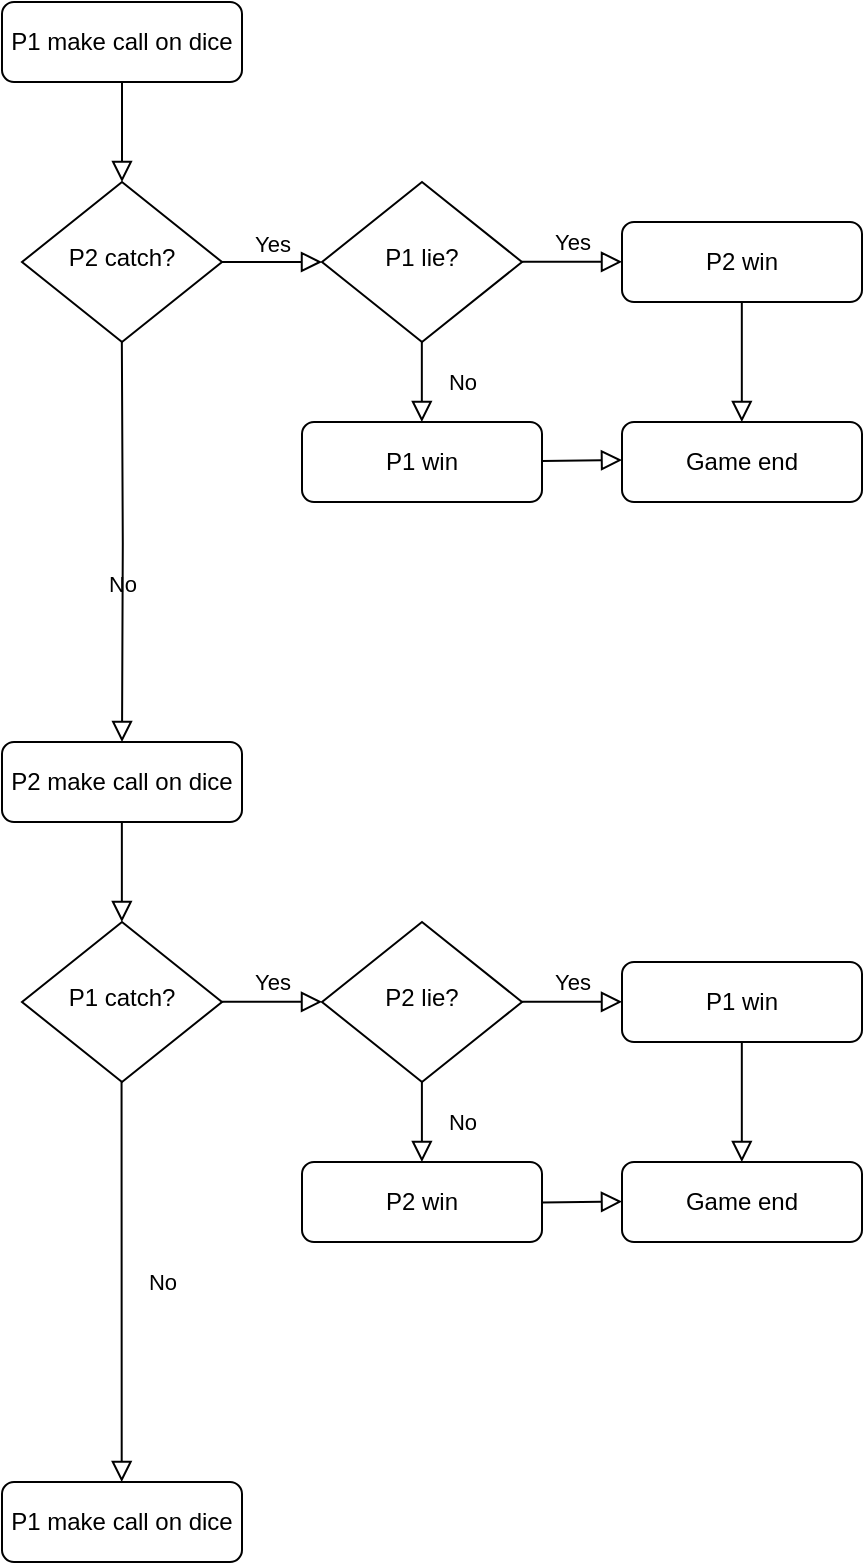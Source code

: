 <mxfile version="20.0.1" type="github">
  <diagram id="C5RBs43oDa-KdzZeNtuy" name="Page-1">
    <mxGraphModel dx="691" dy="1235" grid="1" gridSize="10" guides="1" tooltips="1" connect="1" arrows="1" fold="1" page="1" pageScale="1" pageWidth="827" pageHeight="1169" math="0" shadow="0">
      <root>
        <mxCell id="WIyWlLk6GJQsqaUBKTNV-0" />
        <mxCell id="WIyWlLk6GJQsqaUBKTNV-1" parent="WIyWlLk6GJQsqaUBKTNV-0" />
        <mxCell id="WIyWlLk6GJQsqaUBKTNV-2" value="" style="rounded=0;html=1;jettySize=auto;orthogonalLoop=1;fontSize=11;endArrow=block;endFill=0;endSize=8;strokeWidth=1;shadow=0;labelBackgroundColor=none;edgeStyle=orthogonalEdgeStyle;" parent="WIyWlLk6GJQsqaUBKTNV-1" source="WIyWlLk6GJQsqaUBKTNV-3" target="WIyWlLk6GJQsqaUBKTNV-6" edge="1">
          <mxGeometry relative="1" as="geometry" />
        </mxCell>
        <mxCell id="WIyWlLk6GJQsqaUBKTNV-3" value="P1 make call on dice" style="rounded=1;whiteSpace=wrap;html=1;fontSize=12;glass=0;strokeWidth=1;shadow=0;" parent="WIyWlLk6GJQsqaUBKTNV-1" vertex="1">
          <mxGeometry x="160" y="80" width="120" height="40" as="geometry" />
        </mxCell>
        <mxCell id="WIyWlLk6GJQsqaUBKTNV-5" value="Yes" style="edgeStyle=orthogonalEdgeStyle;rounded=0;html=1;jettySize=auto;orthogonalLoop=1;fontSize=11;endArrow=block;endFill=0;endSize=8;strokeWidth=1;shadow=0;labelBackgroundColor=none;" parent="WIyWlLk6GJQsqaUBKTNV-1" source="WIyWlLk6GJQsqaUBKTNV-6" edge="1">
          <mxGeometry x="0.004" y="10" relative="1" as="geometry">
            <mxPoint as="offset" />
            <mxPoint x="320" y="210" as="targetPoint" />
          </mxGeometry>
        </mxCell>
        <mxCell id="WIyWlLk6GJQsqaUBKTNV-6" value="P2 catch?" style="rhombus;whiteSpace=wrap;html=1;shadow=0;fontFamily=Helvetica;fontSize=12;align=center;strokeWidth=1;spacing=6;spacingTop=-4;" parent="WIyWlLk6GJQsqaUBKTNV-1" vertex="1">
          <mxGeometry x="170" y="170" width="100" height="80" as="geometry" />
        </mxCell>
        <mxCell id="WIyWlLk6GJQsqaUBKTNV-12" value="P1 win" style="rounded=1;whiteSpace=wrap;html=1;fontSize=12;glass=0;strokeWidth=1;shadow=0;" parent="WIyWlLk6GJQsqaUBKTNV-1" vertex="1">
          <mxGeometry x="310" y="290" width="120" height="40" as="geometry" />
        </mxCell>
        <mxCell id="lobsbBojD6Dd2CiZx7t2-2" value="P1 lie?" style="rhombus;whiteSpace=wrap;html=1;shadow=0;fontFamily=Helvetica;fontSize=12;align=center;strokeWidth=1;spacing=6;spacingTop=-4;" vertex="1" parent="WIyWlLk6GJQsqaUBKTNV-1">
          <mxGeometry x="320" y="170" width="100" height="80" as="geometry" />
        </mxCell>
        <mxCell id="lobsbBojD6Dd2CiZx7t2-7" value="Yes" style="edgeStyle=orthogonalEdgeStyle;rounded=0;html=1;jettySize=auto;orthogonalLoop=1;fontSize=11;endArrow=block;endFill=0;endSize=8;strokeWidth=1;shadow=0;labelBackgroundColor=none;" edge="1" parent="WIyWlLk6GJQsqaUBKTNV-1">
          <mxGeometry x="0.004" y="10" relative="1" as="geometry">
            <mxPoint as="offset" />
            <mxPoint x="420" y="209.91" as="sourcePoint" />
            <mxPoint x="470" y="209.91" as="targetPoint" />
            <Array as="points">
              <mxPoint x="450" y="209.91" />
              <mxPoint x="450" y="209.91" />
            </Array>
          </mxGeometry>
        </mxCell>
        <mxCell id="lobsbBojD6Dd2CiZx7t2-10" value="P2 win" style="rounded=1;whiteSpace=wrap;html=1;fontSize=12;glass=0;strokeWidth=1;shadow=0;" vertex="1" parent="WIyWlLk6GJQsqaUBKTNV-1">
          <mxGeometry x="470" y="190" width="120" height="40" as="geometry" />
        </mxCell>
        <mxCell id="lobsbBojD6Dd2CiZx7t2-12" value="No" style="rounded=0;html=1;jettySize=auto;orthogonalLoop=1;fontSize=11;endArrow=block;endFill=0;endSize=8;strokeWidth=1;shadow=0;labelBackgroundColor=none;edgeStyle=orthogonalEdgeStyle;" edge="1" parent="WIyWlLk6GJQsqaUBKTNV-1">
          <mxGeometry y="20" relative="1" as="geometry">
            <mxPoint as="offset" />
            <mxPoint x="369.92" y="250" as="sourcePoint" />
            <mxPoint x="369.92" y="290" as="targetPoint" />
            <Array as="points">
              <mxPoint x="369.92" y="250" />
              <mxPoint x="369.92" y="250" />
            </Array>
          </mxGeometry>
        </mxCell>
        <mxCell id="lobsbBojD6Dd2CiZx7t2-15" value="" style="edgeStyle=none;orthogonalLoop=1;jettySize=auto;html=1;rounded=0;shadow=0;labelBackgroundColor=none;fontFamily=Helvetica;fontSize=11;fontColor=default;endArrow=block;endFill=0;endSize=8;strokeColor=default;strokeWidth=1;shape=connector;" edge="1" parent="WIyWlLk6GJQsqaUBKTNV-1">
          <mxGeometry width="120" relative="1" as="geometry">
            <mxPoint x="430" y="309.47" as="sourcePoint" />
            <mxPoint x="470" y="309" as="targetPoint" />
            <Array as="points" />
          </mxGeometry>
        </mxCell>
        <mxCell id="lobsbBojD6Dd2CiZx7t2-17" value="" style="edgeStyle=none;orthogonalLoop=1;jettySize=auto;html=1;rounded=0;shadow=0;labelBackgroundColor=none;fontFamily=Helvetica;fontSize=11;fontColor=default;endArrow=block;endFill=0;endSize=8;strokeColor=default;strokeWidth=1;shape=connector;" edge="1" parent="WIyWlLk6GJQsqaUBKTNV-1">
          <mxGeometry width="120" relative="1" as="geometry">
            <mxPoint x="529.91" y="230" as="sourcePoint" />
            <mxPoint x="529.91" y="290" as="targetPoint" />
            <Array as="points" />
          </mxGeometry>
        </mxCell>
        <mxCell id="lobsbBojD6Dd2CiZx7t2-18" value="Game end" style="rounded=1;whiteSpace=wrap;html=1;fontSize=12;glass=0;strokeWidth=1;shadow=0;" vertex="1" parent="WIyWlLk6GJQsqaUBKTNV-1">
          <mxGeometry x="470" y="290" width="120" height="40" as="geometry" />
        </mxCell>
        <mxCell id="lobsbBojD6Dd2CiZx7t2-19" value="P2 make call on dice" style="rounded=1;whiteSpace=wrap;html=1;fontSize=12;glass=0;strokeWidth=1;shadow=0;" vertex="1" parent="WIyWlLk6GJQsqaUBKTNV-1">
          <mxGeometry x="160" y="450" width="120" height="40" as="geometry" />
        </mxCell>
        <mxCell id="lobsbBojD6Dd2CiZx7t2-25" value="No" style="rounded=0;html=1;jettySize=auto;orthogonalLoop=1;fontSize=11;endArrow=block;endFill=0;endSize=8;strokeWidth=1;shadow=0;labelBackgroundColor=none;edgeStyle=orthogonalEdgeStyle;entryX=0.5;entryY=0;entryDx=0;entryDy=0;" edge="1" parent="WIyWlLk6GJQsqaUBKTNV-1" target="lobsbBojD6Dd2CiZx7t2-19">
          <mxGeometry x="0.001" y="20" relative="1" as="geometry">
            <mxPoint as="offset" />
            <mxPoint x="219.92" y="250" as="sourcePoint" />
            <mxPoint x="220" y="360" as="targetPoint" />
            <Array as="points" />
          </mxGeometry>
        </mxCell>
        <mxCell id="lobsbBojD6Dd2CiZx7t2-26" value="" style="rounded=0;html=1;jettySize=auto;orthogonalLoop=1;fontSize=11;endArrow=block;endFill=0;endSize=8;strokeWidth=1;shadow=0;labelBackgroundColor=none;edgeStyle=orthogonalEdgeStyle;" edge="1" parent="WIyWlLk6GJQsqaUBKTNV-1">
          <mxGeometry relative="1" as="geometry">
            <mxPoint x="219.93" y="490" as="sourcePoint" />
            <mxPoint x="219.93" y="540" as="targetPoint" />
          </mxGeometry>
        </mxCell>
        <mxCell id="lobsbBojD6Dd2CiZx7t2-27" value="P1 catch?" style="rhombus;whiteSpace=wrap;html=1;shadow=0;fontFamily=Helvetica;fontSize=12;align=center;strokeWidth=1;spacing=6;spacingTop=-4;" vertex="1" parent="WIyWlLk6GJQsqaUBKTNV-1">
          <mxGeometry x="170" y="540" width="100" height="80" as="geometry" />
        </mxCell>
        <mxCell id="lobsbBojD6Dd2CiZx7t2-28" value="Yes" style="edgeStyle=orthogonalEdgeStyle;rounded=0;html=1;jettySize=auto;orthogonalLoop=1;fontSize=11;endArrow=block;endFill=0;endSize=8;strokeWidth=1;shadow=0;labelBackgroundColor=none;" edge="1" parent="WIyWlLk6GJQsqaUBKTNV-1">
          <mxGeometry x="0.004" y="10" relative="1" as="geometry">
            <mxPoint as="offset" />
            <mxPoint x="270" y="579.92" as="sourcePoint" />
            <mxPoint x="320" y="579.92" as="targetPoint" />
          </mxGeometry>
        </mxCell>
        <mxCell id="lobsbBojD6Dd2CiZx7t2-30" value="P2 lie?" style="rhombus;whiteSpace=wrap;html=1;shadow=0;fontFamily=Helvetica;fontSize=12;align=center;strokeWidth=1;spacing=6;spacingTop=-4;" vertex="1" parent="WIyWlLk6GJQsqaUBKTNV-1">
          <mxGeometry x="320" y="540" width="100" height="80" as="geometry" />
        </mxCell>
        <mxCell id="lobsbBojD6Dd2CiZx7t2-31" value="Yes" style="edgeStyle=orthogonalEdgeStyle;rounded=0;html=1;jettySize=auto;orthogonalLoop=1;fontSize=11;endArrow=block;endFill=0;endSize=8;strokeWidth=1;shadow=0;labelBackgroundColor=none;" edge="1" parent="WIyWlLk6GJQsqaUBKTNV-1">
          <mxGeometry x="0.004" y="10" relative="1" as="geometry">
            <mxPoint as="offset" />
            <mxPoint x="420" y="579.93" as="sourcePoint" />
            <mxPoint x="470" y="579.93" as="targetPoint" />
            <Array as="points">
              <mxPoint x="450" y="579.93" />
              <mxPoint x="450" y="579.93" />
            </Array>
          </mxGeometry>
        </mxCell>
        <mxCell id="lobsbBojD6Dd2CiZx7t2-32" value="P1 win" style="rounded=1;whiteSpace=wrap;html=1;fontSize=12;glass=0;strokeWidth=1;shadow=0;" vertex="1" parent="WIyWlLk6GJQsqaUBKTNV-1">
          <mxGeometry x="470" y="560" width="120" height="40" as="geometry" />
        </mxCell>
        <mxCell id="lobsbBojD6Dd2CiZx7t2-33" value="No" style="rounded=0;html=1;jettySize=auto;orthogonalLoop=1;fontSize=11;endArrow=block;endFill=0;endSize=8;strokeWidth=1;shadow=0;labelBackgroundColor=none;edgeStyle=orthogonalEdgeStyle;" edge="1" parent="WIyWlLk6GJQsqaUBKTNV-1">
          <mxGeometry y="20" relative="1" as="geometry">
            <mxPoint as="offset" />
            <mxPoint x="369.95" y="620" as="sourcePoint" />
            <mxPoint x="369.95" y="660.0" as="targetPoint" />
            <Array as="points">
              <mxPoint x="369.95" y="620" />
              <mxPoint x="369.95" y="620" />
            </Array>
          </mxGeometry>
        </mxCell>
        <mxCell id="lobsbBojD6Dd2CiZx7t2-34" value="P2 win" style="rounded=1;whiteSpace=wrap;html=1;fontSize=12;glass=0;strokeWidth=1;shadow=0;" vertex="1" parent="WIyWlLk6GJQsqaUBKTNV-1">
          <mxGeometry x="310" y="660" width="120" height="40" as="geometry" />
        </mxCell>
        <mxCell id="lobsbBojD6Dd2CiZx7t2-35" value="" style="edgeStyle=none;orthogonalLoop=1;jettySize=auto;html=1;rounded=0;shadow=0;labelBackgroundColor=none;fontFamily=Helvetica;fontSize=11;fontColor=default;endArrow=block;endFill=0;endSize=8;strokeColor=default;strokeWidth=1;shape=connector;" edge="1" parent="WIyWlLk6GJQsqaUBKTNV-1">
          <mxGeometry width="120" relative="1" as="geometry">
            <mxPoint x="529.91" y="600" as="sourcePoint" />
            <mxPoint x="529.91" y="660" as="targetPoint" />
            <Array as="points" />
          </mxGeometry>
        </mxCell>
        <mxCell id="lobsbBojD6Dd2CiZx7t2-36" value="" style="edgeStyle=none;orthogonalLoop=1;jettySize=auto;html=1;rounded=0;shadow=0;labelBackgroundColor=none;fontFamily=Helvetica;fontSize=11;fontColor=default;endArrow=block;endFill=0;endSize=8;strokeColor=default;strokeWidth=1;shape=connector;" edge="1" parent="WIyWlLk6GJQsqaUBKTNV-1">
          <mxGeometry width="120" relative="1" as="geometry">
            <mxPoint x="430" y="680.24" as="sourcePoint" />
            <mxPoint x="470" y="679.77" as="targetPoint" />
            <Array as="points" />
          </mxGeometry>
        </mxCell>
        <mxCell id="lobsbBojD6Dd2CiZx7t2-37" value="Game end" style="rounded=1;whiteSpace=wrap;html=1;fontSize=12;glass=0;strokeWidth=1;shadow=0;" vertex="1" parent="WIyWlLk6GJQsqaUBKTNV-1">
          <mxGeometry x="470" y="660" width="120" height="40" as="geometry" />
        </mxCell>
        <mxCell id="lobsbBojD6Dd2CiZx7t2-38" value="No" style="rounded=0;html=1;jettySize=auto;orthogonalLoop=1;fontSize=11;endArrow=block;endFill=0;endSize=8;strokeWidth=1;shadow=0;labelBackgroundColor=none;edgeStyle=orthogonalEdgeStyle;entryX=0.5;entryY=0;entryDx=0;entryDy=0;" edge="1" parent="WIyWlLk6GJQsqaUBKTNV-1">
          <mxGeometry x="0.001" y="20" relative="1" as="geometry">
            <mxPoint as="offset" />
            <mxPoint x="219.78" y="620" as="sourcePoint" />
            <mxPoint x="219.86" y="820.0" as="targetPoint" />
            <Array as="points">
              <mxPoint x="219.78" y="680" />
              <mxPoint x="219.78" y="680" />
            </Array>
          </mxGeometry>
        </mxCell>
        <mxCell id="lobsbBojD6Dd2CiZx7t2-39" value="P1 make call on dice" style="rounded=1;whiteSpace=wrap;html=1;fontSize=12;glass=0;strokeWidth=1;shadow=0;" vertex="1" parent="WIyWlLk6GJQsqaUBKTNV-1">
          <mxGeometry x="160" y="820" width="120" height="40" as="geometry" />
        </mxCell>
      </root>
    </mxGraphModel>
  </diagram>
</mxfile>
